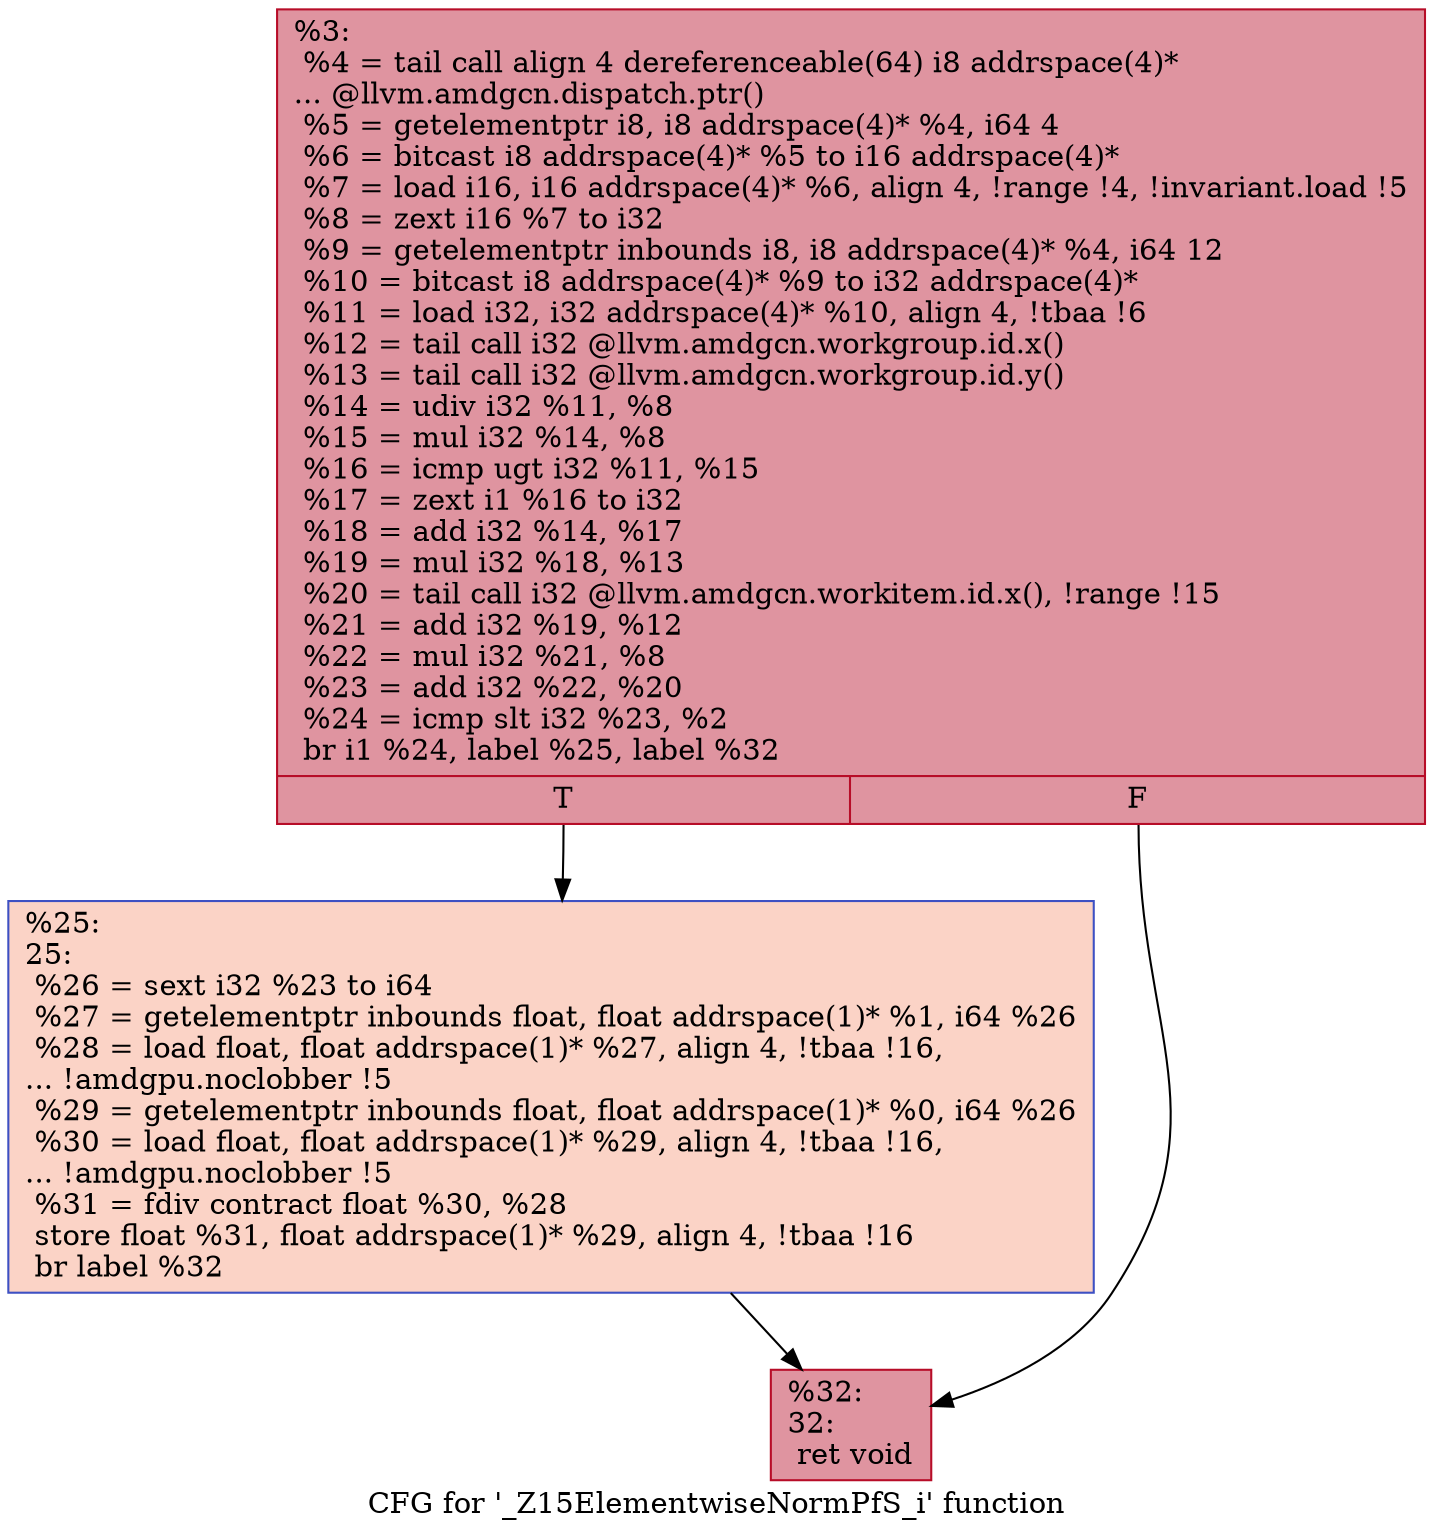 digraph "CFG for '_Z15ElementwiseNormPfS_i' function" {
	label="CFG for '_Z15ElementwiseNormPfS_i' function";

	Node0x5df4480 [shape=record,color="#b70d28ff", style=filled, fillcolor="#b70d2870",label="{%3:\l  %4 = tail call align 4 dereferenceable(64) i8 addrspace(4)*\l... @llvm.amdgcn.dispatch.ptr()\l  %5 = getelementptr i8, i8 addrspace(4)* %4, i64 4\l  %6 = bitcast i8 addrspace(4)* %5 to i16 addrspace(4)*\l  %7 = load i16, i16 addrspace(4)* %6, align 4, !range !4, !invariant.load !5\l  %8 = zext i16 %7 to i32\l  %9 = getelementptr inbounds i8, i8 addrspace(4)* %4, i64 12\l  %10 = bitcast i8 addrspace(4)* %9 to i32 addrspace(4)*\l  %11 = load i32, i32 addrspace(4)* %10, align 4, !tbaa !6\l  %12 = tail call i32 @llvm.amdgcn.workgroup.id.x()\l  %13 = tail call i32 @llvm.amdgcn.workgroup.id.y()\l  %14 = udiv i32 %11, %8\l  %15 = mul i32 %14, %8\l  %16 = icmp ugt i32 %11, %15\l  %17 = zext i1 %16 to i32\l  %18 = add i32 %14, %17\l  %19 = mul i32 %18, %13\l  %20 = tail call i32 @llvm.amdgcn.workitem.id.x(), !range !15\l  %21 = add i32 %19, %12\l  %22 = mul i32 %21, %8\l  %23 = add i32 %22, %20\l  %24 = icmp slt i32 %23, %2\l  br i1 %24, label %25, label %32\l|{<s0>T|<s1>F}}"];
	Node0x5df4480:s0 -> Node0x5df6cf0;
	Node0x5df4480:s1 -> Node0x5df6d80;
	Node0x5df6cf0 [shape=record,color="#3d50c3ff", style=filled, fillcolor="#f59c7d70",label="{%25:\l25:                                               \l  %26 = sext i32 %23 to i64\l  %27 = getelementptr inbounds float, float addrspace(1)* %1, i64 %26\l  %28 = load float, float addrspace(1)* %27, align 4, !tbaa !16,\l... !amdgpu.noclobber !5\l  %29 = getelementptr inbounds float, float addrspace(1)* %0, i64 %26\l  %30 = load float, float addrspace(1)* %29, align 4, !tbaa !16,\l... !amdgpu.noclobber !5\l  %31 = fdiv contract float %30, %28\l  store float %31, float addrspace(1)* %29, align 4, !tbaa !16\l  br label %32\l}"];
	Node0x5df6cf0 -> Node0x5df6d80;
	Node0x5df6d80 [shape=record,color="#b70d28ff", style=filled, fillcolor="#b70d2870",label="{%32:\l32:                                               \l  ret void\l}"];
}
